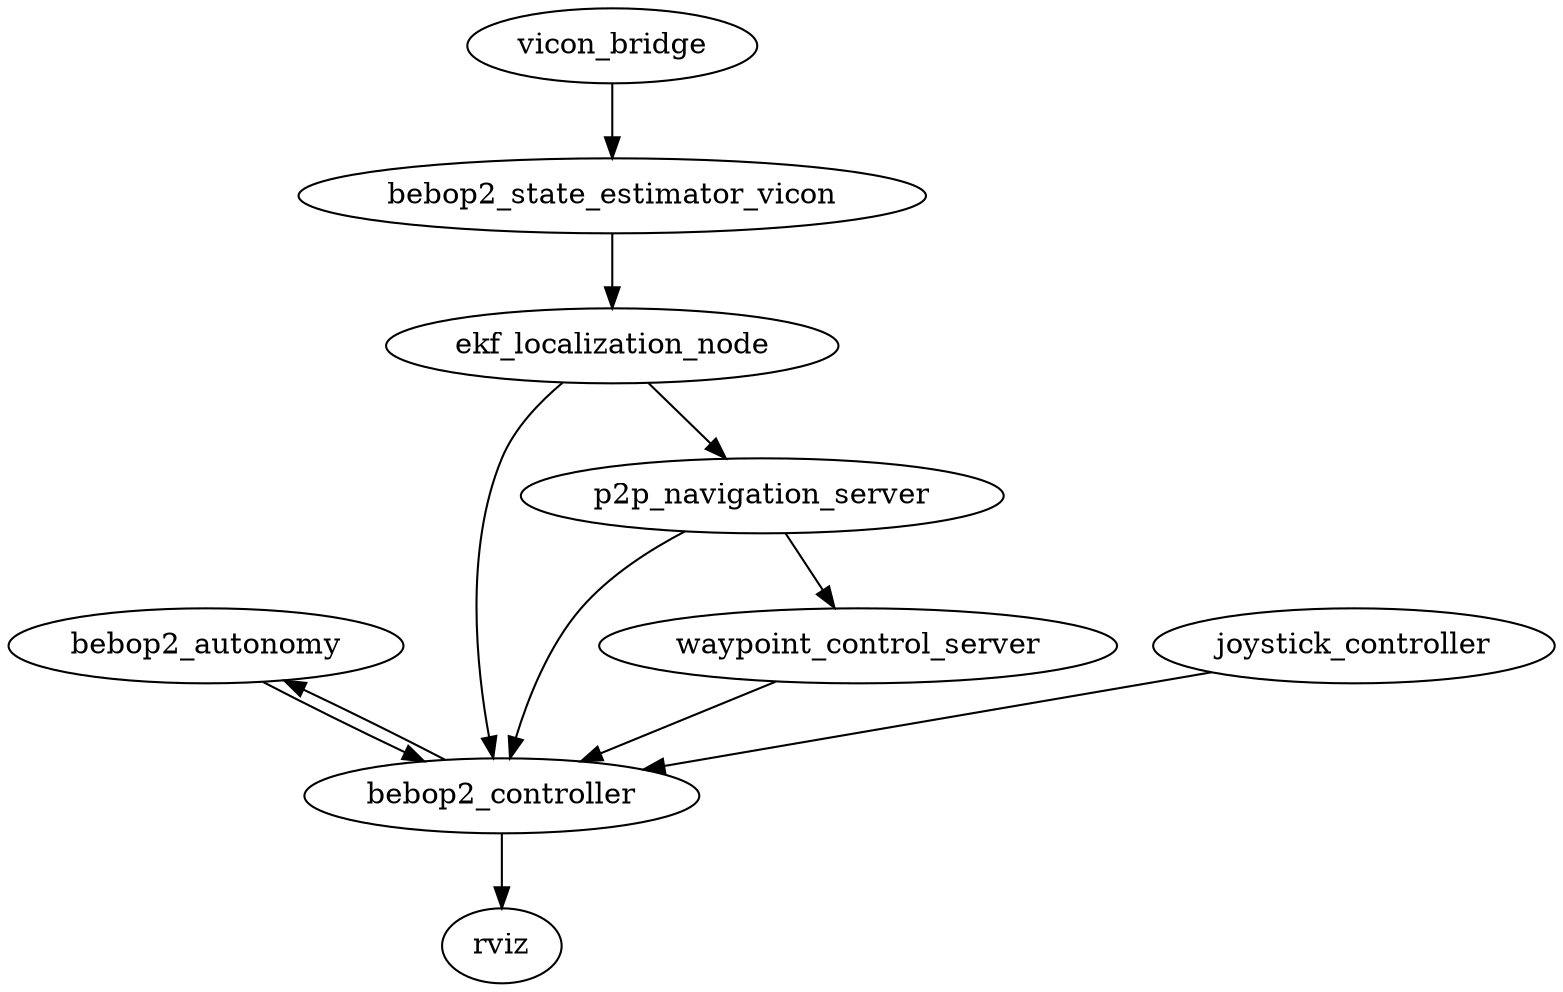digraph G {

  bebop2_autonomy -> bebop2_controller;
  vicon_bridge -> bebop2_state_estimator_vicon;
  bebop2_state_estimator_vicon -> ekf_localization_node;
  ekf_localization_node->bebop2_controller;
  joystick_controller -> bebop2_controller;
  waypoint_control_server -> bebop2_controller;
  ekf_localization_node -> p2p_navigation_server;
  p2p_navigation_server -> waypoint_control_server;
  p2p_navigation_server -> bebop2_controller;
  bebop2_controller -> rviz;
  bebop2_controller -> bebop2_autonomy;
  
}

